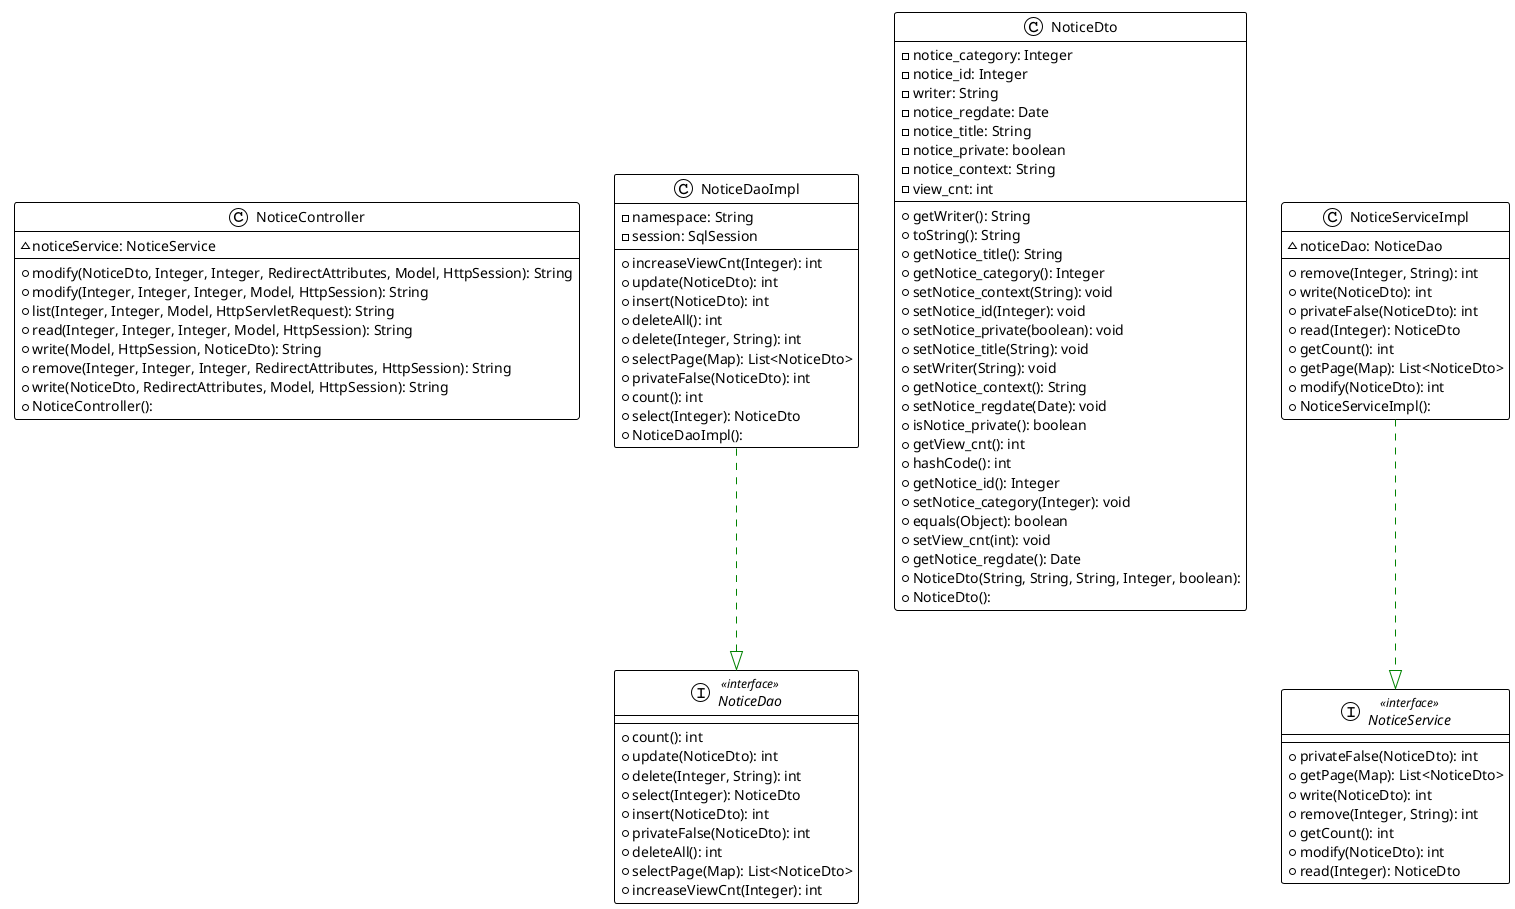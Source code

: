 @startuml

!theme plain
top to bottom direction
skinparam linetype ortho

class NoticeController {
  + modify(NoticeDto, Integer, Integer, RedirectAttributes, Model, HttpSession): String
  + modify(Integer, Integer, Integer, Model, HttpSession): String
  + list(Integer, Integer, Model, HttpServletRequest): String
  + read(Integer, Integer, Integer, Model, HttpSession): String
  + write(Model, HttpSession, NoticeDto): String
  + remove(Integer, Integer, Integer, RedirectAttributes, HttpSession): String
  + write(NoticeDto, RedirectAttributes, Model, HttpSession): String
  + NoticeController(): 
  ~ noticeService: NoticeService
}
interface NoticeDao << interface >> {
  + count(): int
  + update(NoticeDto): int
  + delete(Integer, String): int
  + select(Integer): NoticeDto
  + insert(NoticeDto): int
  + privateFalse(NoticeDto): int
  + deleteAll(): int
  + selectPage(Map): List<NoticeDto>
  + increaseViewCnt(Integer): int
}
class NoticeDaoImpl {
  + increaseViewCnt(Integer): int
  + update(NoticeDto): int
  + insert(NoticeDto): int
  + deleteAll(): int
  + delete(Integer, String): int
  + selectPage(Map): List<NoticeDto>
  + privateFalse(NoticeDto): int
  + count(): int
  + select(Integer): NoticeDto
  + NoticeDaoImpl(): 
  - namespace: String
  - session: SqlSession
}
class NoticeDto {
  + getWriter(): String
  + toString(): String
  + getNotice_title(): String
  + getNotice_category(): Integer
  + setNotice_context(String): void
  + setNotice_id(Integer): void
  + setNotice_private(boolean): void
  + setNotice_title(String): void
  + setWriter(String): void
  + getNotice_context(): String
  + setNotice_regdate(Date): void
  + isNotice_private(): boolean
  + getView_cnt(): int
  + hashCode(): int
  + getNotice_id(): Integer
  + setNotice_category(Integer): void
  + equals(Object): boolean
  + setView_cnt(int): void
  + getNotice_regdate(): Date
  + NoticeDto(String, String, String, Integer, boolean): 
  + NoticeDto(): 
  - notice_category: Integer
  - notice_id: Integer
  - writer: String
  - notice_regdate: Date
  - notice_title: String
  - notice_private: boolean
  - notice_context: String
  - view_cnt: int
}
interface NoticeService << interface >> {
  + privateFalse(NoticeDto): int
  + getPage(Map): List<NoticeDto>
  + write(NoticeDto): int
  + remove(Integer, String): int
  + getCount(): int
  + modify(NoticeDto): int
  + read(Integer): NoticeDto
}
class NoticeServiceImpl {
  + remove(Integer, String): int
  + write(NoticeDto): int
  + privateFalse(NoticeDto): int
  + read(Integer): NoticeDto
  + getCount(): int
  + getPage(Map): List<NoticeDto>
  + modify(NoticeDto): int
  + NoticeServiceImpl(): 
  ~ noticeDao: NoticeDao
}

NoticeDaoImpl      -[#008200,dashed]-^  NoticeDao         
NoticeServiceImpl  -[#008200,dashed]-^  NoticeService     
@enduml
